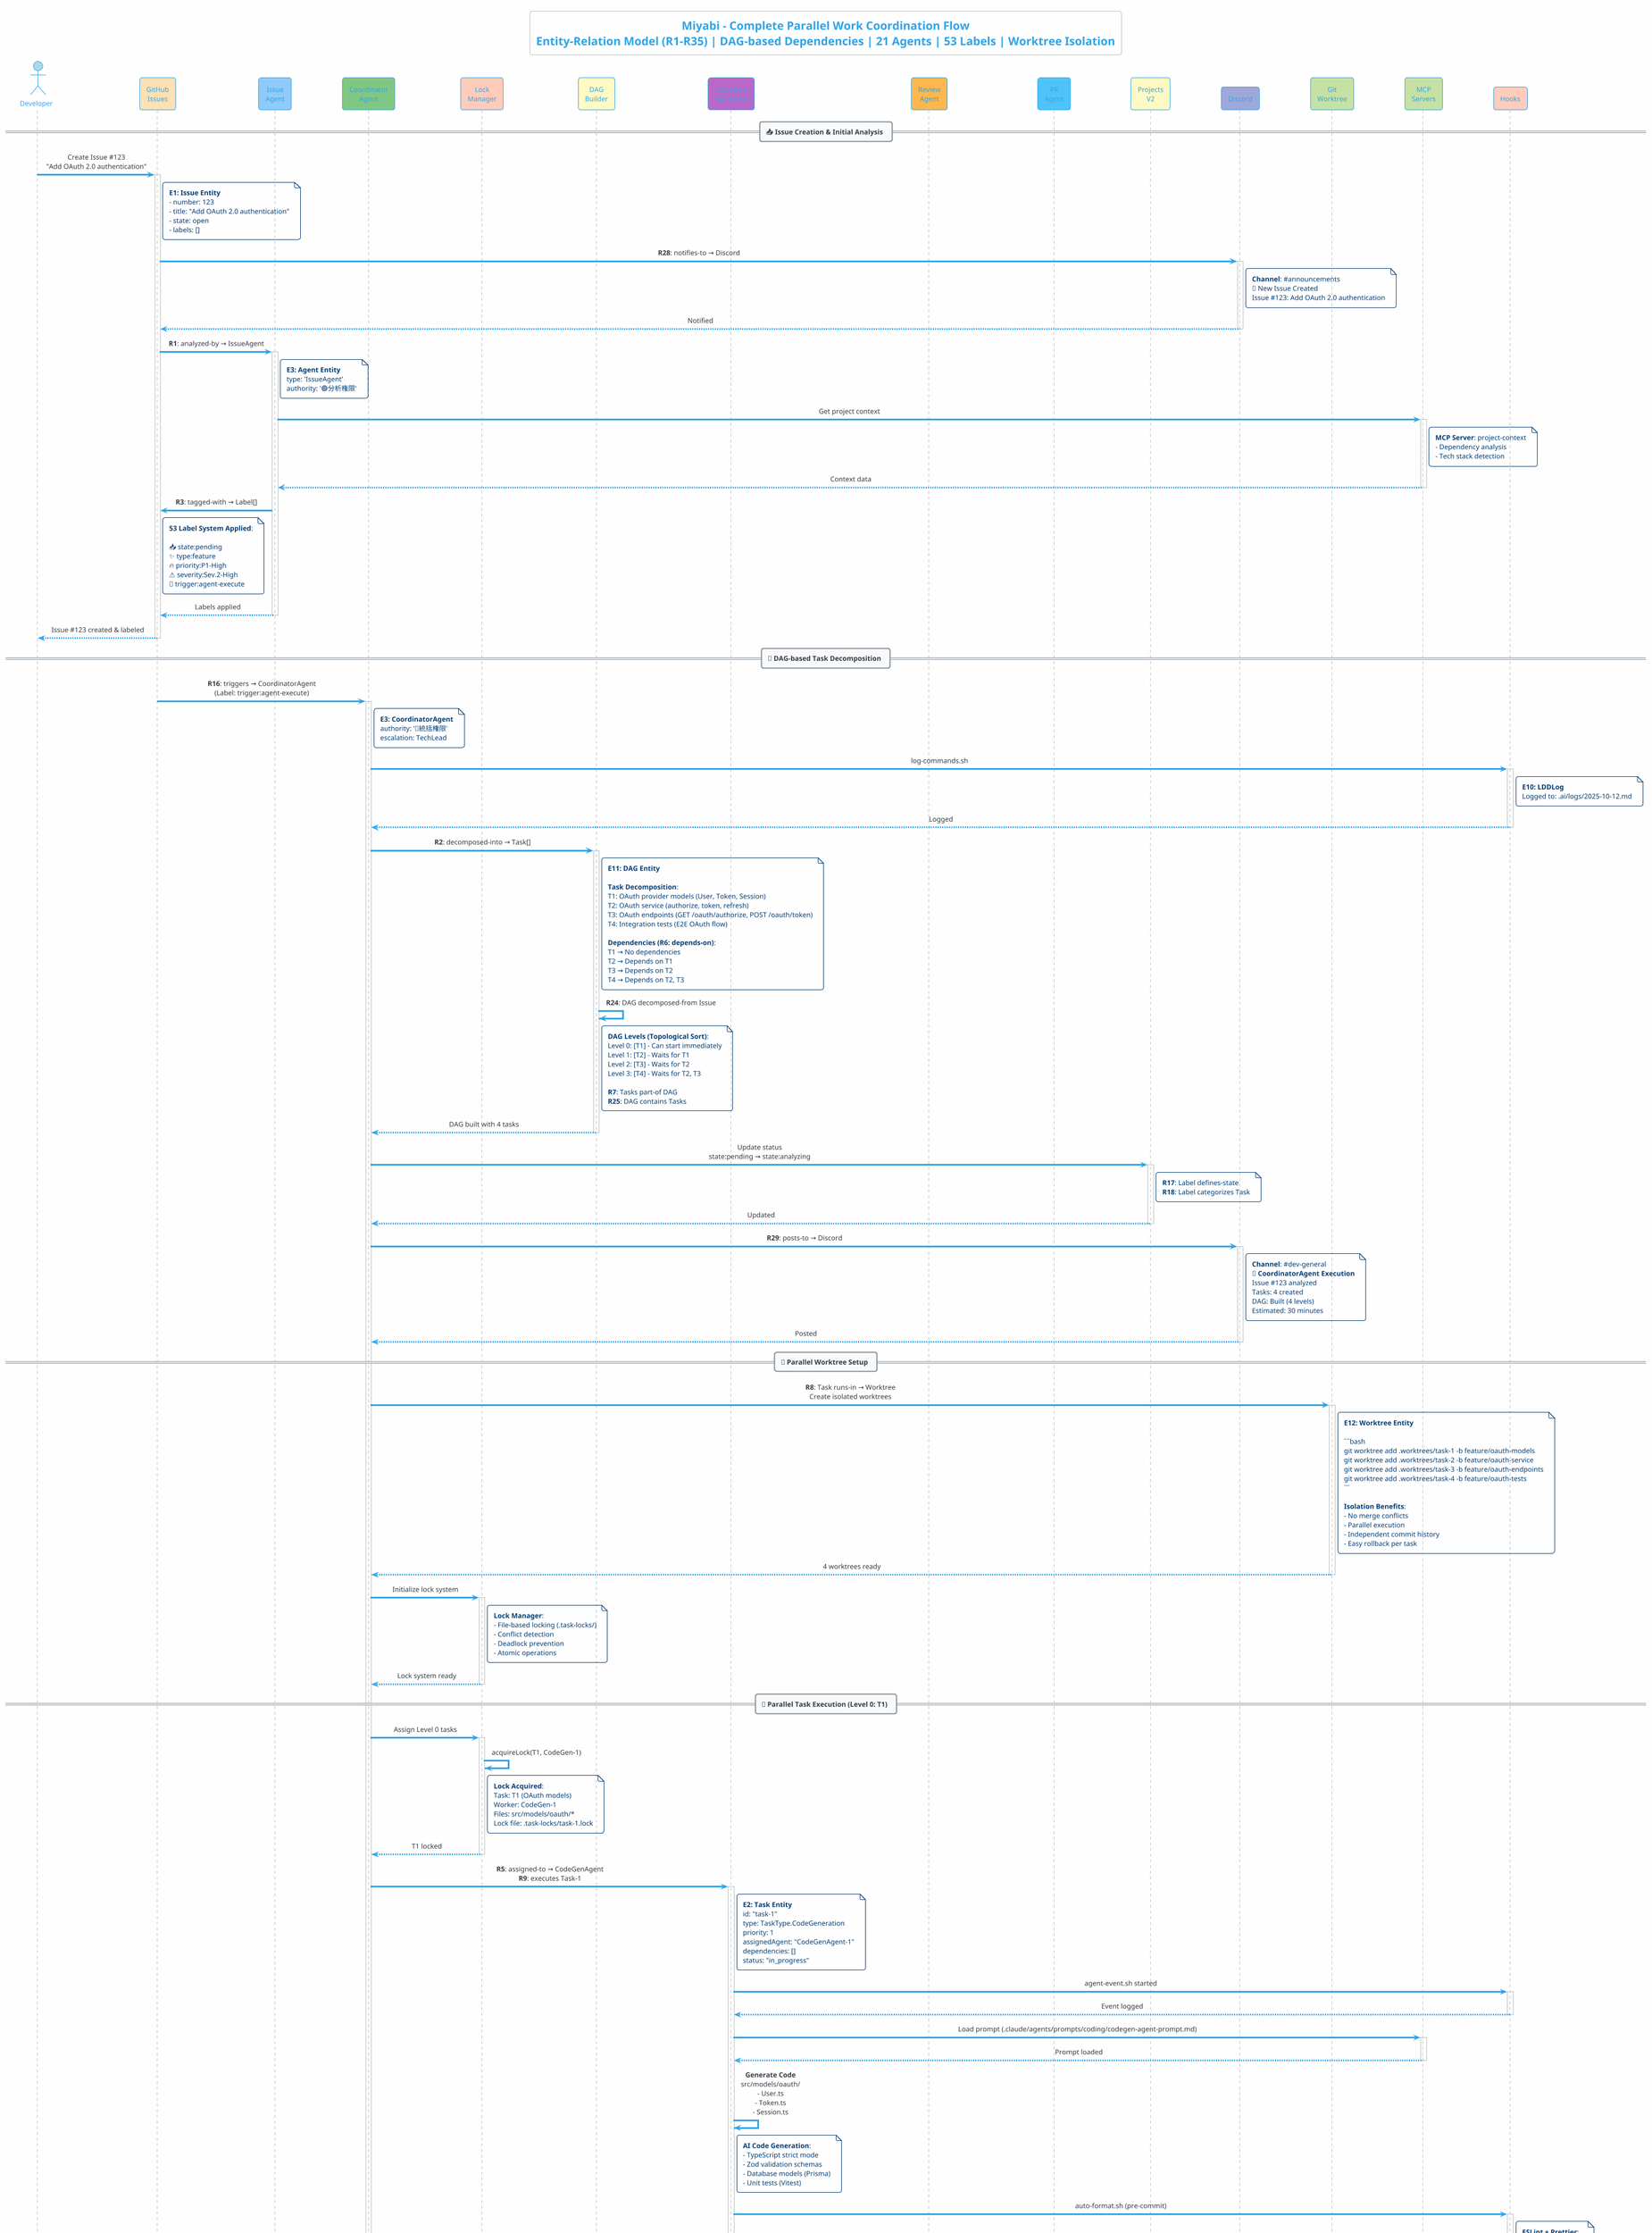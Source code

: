@startuml Miyabi - Complete Parallel Work Coordination (Entity-Relation Integrated)
!theme cerulean-outline
skinparam backgroundColor #FEFEFE
skinparam sequenceMessageAlign center
skinparam BoxPadding 10

title **Miyabi - Complete Parallel Work Coordination Flow**\nEntity-Relation Model (R1-R35) | DAG-based Dependencies | 21 Agents | 53 Labels | Worktree Isolation

' Participants with Entity Integration
actor "Developer" as Dev #LightBlue
participant "GitHub\nIssues" as Issues #FFE0B2
participant "Issue\nAgent" as IssueAgent #90CAF9
participant "Coordinator\nAgent" as Coordinator #81C784
participant "Lock\nManager" as LockMgr #FFCCBC
participant "DAG\nBuilder" as DAGBuilder #FFF9C4
participant "CodeGen\nAgent (3x)" as CodeGen #BA68C8
participant "Review\nAgent" as Review #FFB74D
participant "PR\nAgent" as PRAgent #4FC3F7
participant "Projects\nV2" as Projects #FFF9C4
participant "Discord" as Discord #9FA8DA
participant "Git\nWorktree" as Worktree #C5E1A5
participant "MCP\nServers" as MCP #C5E1A5
participant "Hooks" as Hooks #FFCCBC

== 📥 Issue Creation & Initial Analysis ==

Dev -> Issues: Create Issue #123\n"Add OAuth 2.0 authentication"
activate Issues
note right of Issues
  **E1: Issue Entity**
  - number: 123
  - title: "Add OAuth 2.0 authentication"
  - state: open
  - labels: []
end note

Issues -> Discord: **R28**: notifies-to → Discord
activate Discord
note right of Discord
  **Channel**: #announcements
  📢 New Issue Created
  Issue #123: Add OAuth 2.0 authentication
end note
Discord --> Issues: Notified
deactivate Discord

Issues -> IssueAgent: **R1**: analyzed-by → IssueAgent
activate IssueAgent
note right of IssueAgent
  **E3: Agent Entity**
  type: 'IssueAgent'
  authority: '🟢分析権限'
end note

IssueAgent -> MCP: Get project context
activate MCP
note right of MCP
  **MCP Server**: project-context
  - Dependency analysis
  - Tech stack detection
end note
MCP --> IssueAgent: Context data
deactivate MCP

IssueAgent -> Issues: **R3**: tagged-with → Label[]
note right of Issues
  **53 Label System Applied**:

  📥 state:pending
  ✨ type:feature
  🔥 priority:P1-High
  ⚠️ severity:Sev.2-High
  🤖 trigger:agent-execute
end note

IssueAgent --> Issues: Labels applied
deactivate IssueAgent
Issues --> Dev: Issue #123 created & labeled
deactivate Issues

== 🧠 DAG-based Task Decomposition ==

Issues -> Coordinator: **R16**: triggers → CoordinatorAgent\n(Label: trigger:agent-execute)
activate Coordinator
note right of Coordinator
  **E3: CoordinatorAgent**
  authority: '🔴統括権限'
  escalation: TechLead
end note

Coordinator -> Hooks: log-commands.sh
activate Hooks
note right of Hooks
  **E10: LDDLog**
  Logged to: .ai/logs/2025-10-12.md
end note
Hooks --> Coordinator: Logged
deactivate Hooks

Coordinator -> DAGBuilder: **R2**: decomposed-into → Task[]
activate DAGBuilder
note right of DAGBuilder
  **E11: DAG Entity**

  **Task Decomposition**:
  T1: OAuth provider models (User, Token, Session)
  T2: OAuth service (authorize, token, refresh)
  T3: OAuth endpoints (GET /oauth/authorize, POST /oauth/token)
  T4: Integration tests (E2E OAuth flow)

  **Dependencies (R6: depends-on)**:
  T1 → No dependencies
  T2 → Depends on T1
  T3 → Depends on T2
  T4 → Depends on T2, T3
end note

DAGBuilder -> DAGBuilder: **R24**: DAG decomposed-from Issue
note right of DAGBuilder
  **DAG Levels (Topological Sort)**:
  Level 0: [T1] - Can start immediately
  Level 1: [T2] - Waits for T1
  Level 2: [T3] - Waits for T2
  Level 3: [T4] - Waits for T2, T3

  **R7**: Tasks part-of DAG
  **R25**: DAG contains Tasks
end note

DAGBuilder --> Coordinator: DAG built with 4 tasks
deactivate DAGBuilder

Coordinator -> Projects: Update status\nstate:pending → state:analyzing
activate Projects
note right of Projects
  **R17**: Label defines-state
  **R18**: Label categorizes Task
end note
Projects --> Coordinator: Updated
deactivate Projects

Coordinator -> Discord: **R29**: posts-to → Discord
activate Discord
note right of Discord
  **Channel**: #dev-general
  🤖 **CoordinatorAgent Execution**
  Issue #123 analyzed
  Tasks: 4 created
  DAG: Built (4 levels)
  Estimated: 30 minutes
end note
Discord --> Coordinator: Posted
deactivate Discord

== 🌳 Parallel Worktree Setup ==

Coordinator -> Worktree: **R8**: Task runs-in → Worktree\nCreate isolated worktrees
activate Worktree
note right of Worktree
  **E12: Worktree Entity**

  ```bash
  git worktree add .worktrees/task-1 -b feature/oauth-models
  git worktree add .worktrees/task-2 -b feature/oauth-service
  git worktree add .worktrees/task-3 -b feature/oauth-endpoints
  git worktree add .worktrees/task-4 -b feature/oauth-tests
  ```

  **Isolation Benefits**:
  - No merge conflicts
  - Parallel execution
  - Independent commit history
  - Easy rollback per task
end note
Worktree --> Coordinator: 4 worktrees ready
deactivate Worktree

Coordinator -> LockMgr: Initialize lock system
activate LockMgr
note right of LockMgr
  **Lock Manager**:
  - File-based locking (.task-locks/)
  - Conflict detection
  - Deadlock prevention
  - Atomic operations
end note
LockMgr --> Coordinator: Lock system ready
deactivate LockMgr

== 🔄 Parallel Task Execution (Level 0: T1) ==

Coordinator -> LockMgr: Assign Level 0 tasks
activate LockMgr
LockMgr -> LockMgr: acquireLock(T1, CodeGen-1)
note right of LockMgr
  **Lock Acquired**:
  Task: T1 (OAuth models)
  Worker: CodeGen-1
  Files: src/models/oauth/*
  Lock file: .task-locks/task-1.lock
end note
LockMgr --> Coordinator: T1 locked
deactivate LockMgr

Coordinator -> CodeGen: **R5**: assigned-to → CodeGenAgent\n**R9**: executes Task-1
activate CodeGen
note right of CodeGen
  **E2: Task Entity**
  id: "task-1"
  type: TaskType.CodeGeneration
  priority: 1
  assignedAgent: "CodeGenAgent-1"
  dependencies: []
  status: "in_progress"
end note

CodeGen -> Hooks: agent-event.sh started
activate Hooks
Hooks --> CodeGen: Event logged
deactivate Hooks

CodeGen -> MCP: Load prompt (.claude/agents/prompts/coding/codegen-agent-prompt.md)
activate MCP
MCP --> CodeGen: Prompt loaded
deactivate MCP

CodeGen -> CodeGen: **Generate Code**\nsrc/models/oauth/\n- User.ts\n- Token.ts\n- Session.ts
note right of CodeGen
  **AI Code Generation**:
  - TypeScript strict mode
  - Zod validation schemas
  - Database models (Prisma)
  - Unit tests (Vitest)
end note

CodeGen -> Hooks: auto-format.sh (pre-commit)
activate Hooks
note right of Hooks
  **ESLint + Prettier**:
  ✓ Auto-fix issues
  ✓ Code formatting
end note
Hooks --> CodeGen: Formatted
deactivate Hooks

CodeGen -> Hooks: validate-typescript.sh (pre-commit)
activate Hooks
note right of Hooks
  **TypeScript Check**:
  ✓ tsc --noEmit
  ✓ Type validation passed
end note
Hooks --> CodeGen: Validated
deactivate Hooks

CodeGen -> CodeGen: **R14**: logs-to → LDDLog\ngit commit
note right of CodeGen
  **Commit Message**:
  feat(oauth): add OAuth 2.0 data models

  - User model with OAuth provider fields
  - Token model (access/refresh tokens)
  - Session model with expiry

  🤖 Generated with Claude Code
  Co-Authored-By: Claude <noreply@anthropic.com>
end note

CodeGen -> Hooks: agent-event.sh completed
activate Hooks
Hooks --> CodeGen: Event logged
deactivate Hooks

CodeGen -> Projects: updateProgress(T1, 100%)
activate Projects
Projects --> CodeGen: Updated
deactivate Projects

CodeGen --> Coordinator: **Task-1 Complete**
deactivate CodeGen

Coordinator -> LockMgr: releaseLock(T1)
activate LockMgr
LockMgr --> Coordinator: Lock released
deactivate LockMgr

== 🔄 Parallel Task Execution (Level 1: T2) ==

Coordinator -> LockMgr: Assign Level 1 tasks (T2)
activate LockMgr
LockMgr -> LockMgr: checkDependencies(T2)
note right of LockMgr
  **Dependency Check**:
  T2 depends on T1 ✓ (completed)
  No file conflicts detected
  Ready to start
end note
LockMgr -> LockMgr: acquireLock(T2, CodeGen-2)
LockMgr --> Coordinator: T2 locked
deactivate LockMgr

Coordinator -> CodeGen: **R9**: executes Task-2 (.worktrees/task-2/)
activate CodeGen
note right of CodeGen
  **E2: Task Entity**
  id: "task-2"
  dependencies: ["task-1"]
  status: "in_progress"
end note

CodeGen -> CodeGen: **Generate Code**\nsrc/services/oauth/\n- OAuthService.ts\n- TokenManager.ts\n- SessionManager.ts
note right of CodeGen
  **OAuth Service Implementation**:
  - Authorization code flow
  - Token generation/validation
  - Session management
  - Refresh token rotation
end note

CodeGen -> CodeGen: git commit
note right of CodeGen
  feat(oauth): add OAuth 2.0 service layer

  🤖 Generated with Claude Code
end note

CodeGen --> Coordinator: **Task-2 Complete**
deactivate CodeGen

Coordinator -> LockMgr: releaseLock(T2)
activate LockMgr
LockMgr --> Coordinator: Released
deactivate LockMgr

== 🔄 Parallel Task Execution (Level 2: T3) ==

Coordinator -> LockMgr: Assign Level 2 tasks (T3)
activate LockMgr
LockMgr -> LockMgr: checkDependencies(T3)
note right of LockMgr
  T3 depends on T2 ✓ (completed)
end note
LockMgr --> Coordinator: T3 locked
deactivate LockMgr

Coordinator -> CodeGen: **R9**: executes Task-3 (.worktrees/task-3/)
activate CodeGen

CodeGen -> CodeGen: **Generate Code**\nsrc/routes/oauth/\n- authorize.ts (GET)\n- token.ts (POST)\n- revoke.ts (POST)
note right of CodeGen
  **OAuth Endpoints**:
  - GET /oauth/authorize
  - POST /oauth/token
  - POST /oauth/revoke
  - Error handling (RFC 6749)
end note

CodeGen -> CodeGen: git commit
CodeGen --> Coordinator: **Task-3 Complete**
deactivate CodeGen

Coordinator -> LockMgr: releaseLock(T3)
activate LockMgr
LockMgr --> Coordinator: Released
deactivate LockMgr

== 🔄 Parallel Task Execution (Level 3: T4) ==

Coordinator -> LockMgr: Assign Level 3 tasks (T4)
activate LockMgr
LockMgr -> LockMgr: checkDependencies(T4)
note right of LockMgr
  T4 depends on T2 ✓ (completed)
  T4 depends on T3 ✓ (completed)
end note
LockMgr --> Coordinator: T4 locked
deactivate LockMgr

Coordinator -> CodeGen: **R9**: executes Task-4 (.worktrees/task-4/)
activate CodeGen

CodeGen -> CodeGen: **Generate Tests**\ntests/integration/oauth/\n- oauth-flow.test.ts\n- token-refresh.test.ts\n- error-cases.test.ts
note right of CodeGen
  **E2E Integration Tests**:
  - Full OAuth flow simulation
  - Token refresh scenarios
  - Error handling tests
  - Security validations
end note

CodeGen -> CodeGen: git commit
CodeGen --> Coordinator: **Task-4 Complete**
deactivate CodeGen

Coordinator -> LockMgr: releaseLock(T4)
activate LockMgr
LockMgr --> Coordinator: Released
deactivate LockMgr

== 🔀 Merge All Worktrees ==

Coordinator -> Worktree: Merge all worktrees to main
activate Worktree
note right of Worktree
  **Merge Strategy**:
  1. Rebase each branch on latest main
  2. Run tests for each branch
  3. Merge to main (fast-forward)
  4. Cleanup worktrees

  ```bash
  git checkout main
  git merge feature/oauth-models --ff-only
  git merge feature/oauth-service --ff-only
  git merge feature/oauth-endpoints --ff-only
  git merge feature/oauth-tests --ff-only

  git worktree remove .worktrees/task-1
  git worktree remove .worktrees/task-2
  git worktree remove .worktrees/task-3
  git worktree remove .worktrees/task-4
  ```
end note
Worktree --> Coordinator: All tasks merged
deactivate Worktree

Coordinator -> Projects: Update status\nstate:implementing → state:reviewing
activate Projects
Projects --> Coordinator: Updated
deactivate Projects

== ✅ Quality Assurance (ReviewAgent) ==

Coordinator -> Review: **R9**: executes → Quality Review
activate Review
note right of Review
  **E3: ReviewAgent**
  authority: '🔵実行権限'
  escalation: CISO (security)
end note

Review -> MCP: Get diagnostics
activate MCP
note right of MCP
  **MCP Server**: ide-integration
  - mcp__ide__getDiagnostics
  - ESLint results
  - TypeScript errors
end note
MCP --> Review: Diagnostics
deactivate MCP

Review -> Review: **R11**: creates → QualityReport\nAnalyze OAuth implementation
note right of Review
  **E6: QualityReport Entity**

  **Analysis**:
  ✓ TypeScript: 100/100
  ✓ ESLint: 95/100
  ⚠️ Security: 70/100 (Token expiry concerns)
  ✓ Test Coverage: 88%

  **Final Score: 88/100** ✅
  **Label**: ✅ quality:good (80-89)
end note

alt **Security Issue Detected (Sev.2)**
  Review -> Coordinator: **Security concern found**
  activate Coordinator

  Coordinator -> Coordinator: **R12**: triggers → Escalation
  note right of Coordinator
    **E8: Escalation Entity**
    reason: "OAuth token expiry not properly validated"
    target: CISO
    severity: Sev.2-High
    context: {
      file: "src/services/oauth/TokenManager.ts",
      line: 45,
      issue: "Token expiry validation missing"
    }
  end note

  Coordinator -> Discord: **R34**: notifies-to → Discord\n(Escalation)
  activate Discord
  note right of Discord
    **Channel**: #help-general
    ⚠️ **Escalation - Security Issue**
    Severity: Sev.2-High
    Target: @CISO
    Issue: OAuth token expiry validation
    File: src/services/oauth/TokenManager.ts:45

    **Action Required**: Human review needed
  end note
  Discord --> Coordinator: Alert sent
  deactivate Discord

  Coordinator -> Projects: Add label: 🔐 security
  activate Projects
  Projects --> Coordinator: Label added
  deactivate Projects

  Coordinator --> Dev: **Escalation Notification**
  note right of Dev
    **Human Intervention Required**:
    - Review security concern
    - Approve fix or request changes
    - Expected resolution: 1-2 hours
  end note

  Dev -> Coordinator: Approve auto-fix

  Coordinator -> CodeGen: Apply security fix
  activate CodeGen
  CodeGen -> CodeGen: Add token expiry validation
  CodeGen -> CodeGen: git commit -m "fix(oauth): add token expiry validation"
  CodeGen --> Coordinator: Security fix applied
  deactivate CodeGen

  Coordinator -> Review: Re-run quality check
  Review -> Review: **Recalculate Score**
  note right of Review
    **Updated QualityReport**:
    ✓ TypeScript: 100/100
    ✓ ESLint: 95/100
    ✓ Security: 95/100 ✅ (Fixed)
    ✓ Test Coverage: 88%

    **Final Score: 95/100** ⭐
    **Label**: ⭐ quality:excellent (90-100)
  end note

  deactivate Coordinator
end

Review -> Discord: **R30**: announces-in → Discord
activate Discord
note right of Discord
  **Channel**: #dev-pull-requests
  📊 **Quality Report - Issue #123**
  Score: 95/100 (Excellent) ⭐
  ESLint: ✓ Pass
  TypeScript: ✓ Pass
  Security: ✓ Pass (Fixed)
  Coverage: 88%
end note
Discord --> Review: Posted
deactivate Discord

Review --> Coordinator: **R22**: Approved (Quality >= 80)
deactivate Review

== 🔄 Pull Request Creation ==

Coordinator -> PRAgent: **R10**: generates → PR
activate PRAgent
note right of PRAgent
  **E4: PR Entity**
  type: PRRequest
  draft: true
  baseBranch: "main"
  headBranch: "feature/oauth-2.0"
end note

PRAgent -> PRAgent: **Generate PR Content**
note right of PRAgent
  **PR Title** (Conventional Commits):
  feat(oauth): add OAuth 2.0 authentication system

  **PR Body**:
  Closes #123

  ## Summary
  - OAuth 2.0 provider models (User, Token, Session)
  - OAuth service layer (authorize, token, refresh)
  - OAuth endpoints (GET /authorize, POST /token, POST /revoke)
  - E2E integration tests

  ## Quality Report
  Score: 95/100 ⭐ (Excellent)
  Security: ✓ Fixed token expiry validation
  Coverage: 88%

  ## Security Notes
  - Token expiry validation added (Sev.2 fix)
  - CISO review approved

  🤖 Generated with Claude Code
  Co-Authored-By: Claude <noreply@anthropic.com>
end note

PRAgent -> Issues: **R4**: creates → PR\n**R21**: attached-to → Issue #123
activate Issues
note right of Issues
  **PR #456 Created**:
  - Title: feat(oauth): add OAuth 2.0 authentication
  - Labels: ✨ type:feature, ⭐ quality:excellent
  - Draft: true
  - Linked to Issue #123
end note
Issues --> PRAgent: PR #456 created
deactivate Issues

PRAgent -> Discord: **R31**: announces-in → Discord
activate Discord
note right of Discord
  **Channel**: #release-notes
  🎉 **New Pull Request**
  PR #456: OAuth 2.0 authentication system
  Status: Draft
  Quality: 95/100 ⭐
  Tasks: 4 completed (parallel execution)
  Time: ~30 minutes
end note
Discord --> PRAgent: Announced
deactivate Discord

PRAgent --> Coordinator: **R10**: PR Created
deactivate PRAgent

Coordinator -> Projects: Update status\nstate:reviewing → state:done
activate Projects
note right of Projects
  **Final Labels**:
  ✅ state:done
  ⭐ quality:excellent
  🔐 security (resolved)
  ✨ type:feature
end note
Projects --> Coordinator: Updated
deactivate Projects

Coordinator -> Discord: **R29**: posts-to → Discord
activate Discord
note right of Discord
  **Channel**: #dev-general
  ✅ **CoordinatorAgent Complete**
  Issue #123 fully automated
  PR #456 ready for review
  Quality: 95/100 ⭐
  Time: 30 minutes (4 tasks in parallel)
end note
Discord --> Coordinator: Posted
deactivate Discord

Coordinator --> Dev: **Automation Complete**
deactivate Coordinator

== 👤 Human Review & Merge ==

Dev -> Issues: Review PR #456
activate Issues
Issues --> Dev: Code displayed
Dev -> Issues: Approve PR
Issues --> Dev: Approved
Dev -> Issues: Merge PR
Issues --> Dev: Merged
deactivate Issues

== 📊 Parallel Execution Summary ==

note over Dev, Hooks
  **🌸 Miyabi Parallel Work Coordination Complete**

  **Issue #123**: OAuth 2.0 authentication system
  **Tasks**: 4 tasks with DAG dependencies
  **Execution**: Parallel (Worktree-based isolation)
  **Quality**: 95/100 ⭐ (Excellent)
  **Security**: Sev.2 issue detected & auto-fixed
  **Time**: ~30 minutes (sequential would be ~2 hours)
  **Time Saved**: 75% (4x speedup)

  **Entity-Relation Integration**:
  - E1: Issue #123
  - E2: 4 Tasks (T1-T4)
  - E3: 5 Agents (IssueAgent, Coordinator, CodeGen×3, Review, PR)
  - E4: PR #456
  - E6: QualityReport (95/100)
  - E8: 1 Escalation (Sev.2 → CISO)
  - E11: DAG (4 levels)
  - E12: 4 Worktrees
  - E13: Discord (4 notifications)

  **Relations Used**: R1, R2, R3, R4, R5, R6, R7, R8, R9, R10, R11, R12, R14,
                      R16, R17, R18, R21, R22, R24, R25, R28, R29, R30, R31, R34

  **Labels Applied**:
  - STATE: state:pending → state:analyzing → state:implementing → state:reviewing → state:done
  - TYPE: type:feature
  - PRIORITY: priority:P1-High
  - SEVERITY: severity:Sev.2-High
  - QUALITY: quality:excellent (95/100)
  - SPECIAL: security (detected & resolved)
  - AGENT: agent:coordinator
  - TRIGGER: trigger:agent-execute

  **Parallel Execution Benefits**:
  ✓ 4 tasks completed in parallel (DAG-based scheduling)
  ✓ No merge conflicts (Worktree isolation)
  ✓ Security issue detected & auto-fixed (with escalation)
  ✓ Quality score 95/100 (Excellent)
  ✓ 75% time savings vs sequential execution
  ✓ Full Entity-Relation traceability
end note

@enduml
